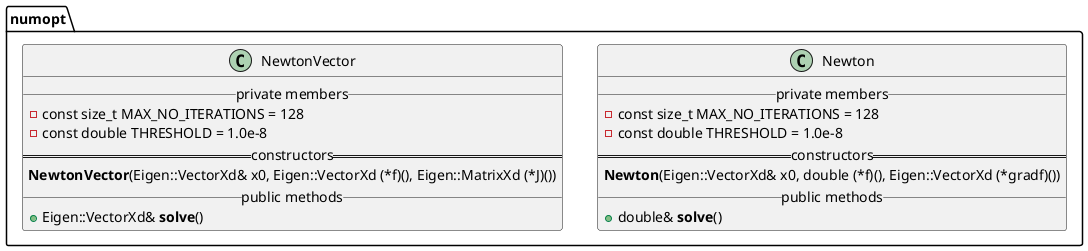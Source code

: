 @startuml

namespace numopt {

    class Newton {
        __ private members __
            - const size_t MAX_NO_ITERATIONS = 128
            - const double THRESHOLD = 1.0e-8
        == constructors ==
            **Newton**(Eigen::VectorXd& x0, double (*f)(), Eigen::VectorXd (*gradf)())
        __ public methods __
            + double& **solve**()
    }

    class NewtonVector {
        __ private members __
            - const size_t MAX_NO_ITERATIONS = 128
            - const double THRESHOLD = 1.0e-8
        == constructors ==
            **NewtonVector**(Eigen::VectorXd& x0, Eigen::VectorXd (*f)(), Eigen::MatrixXd (*J)())
        __ public methods __
            + Eigen::VectorXd& **solve**()
    }
}

@enduml